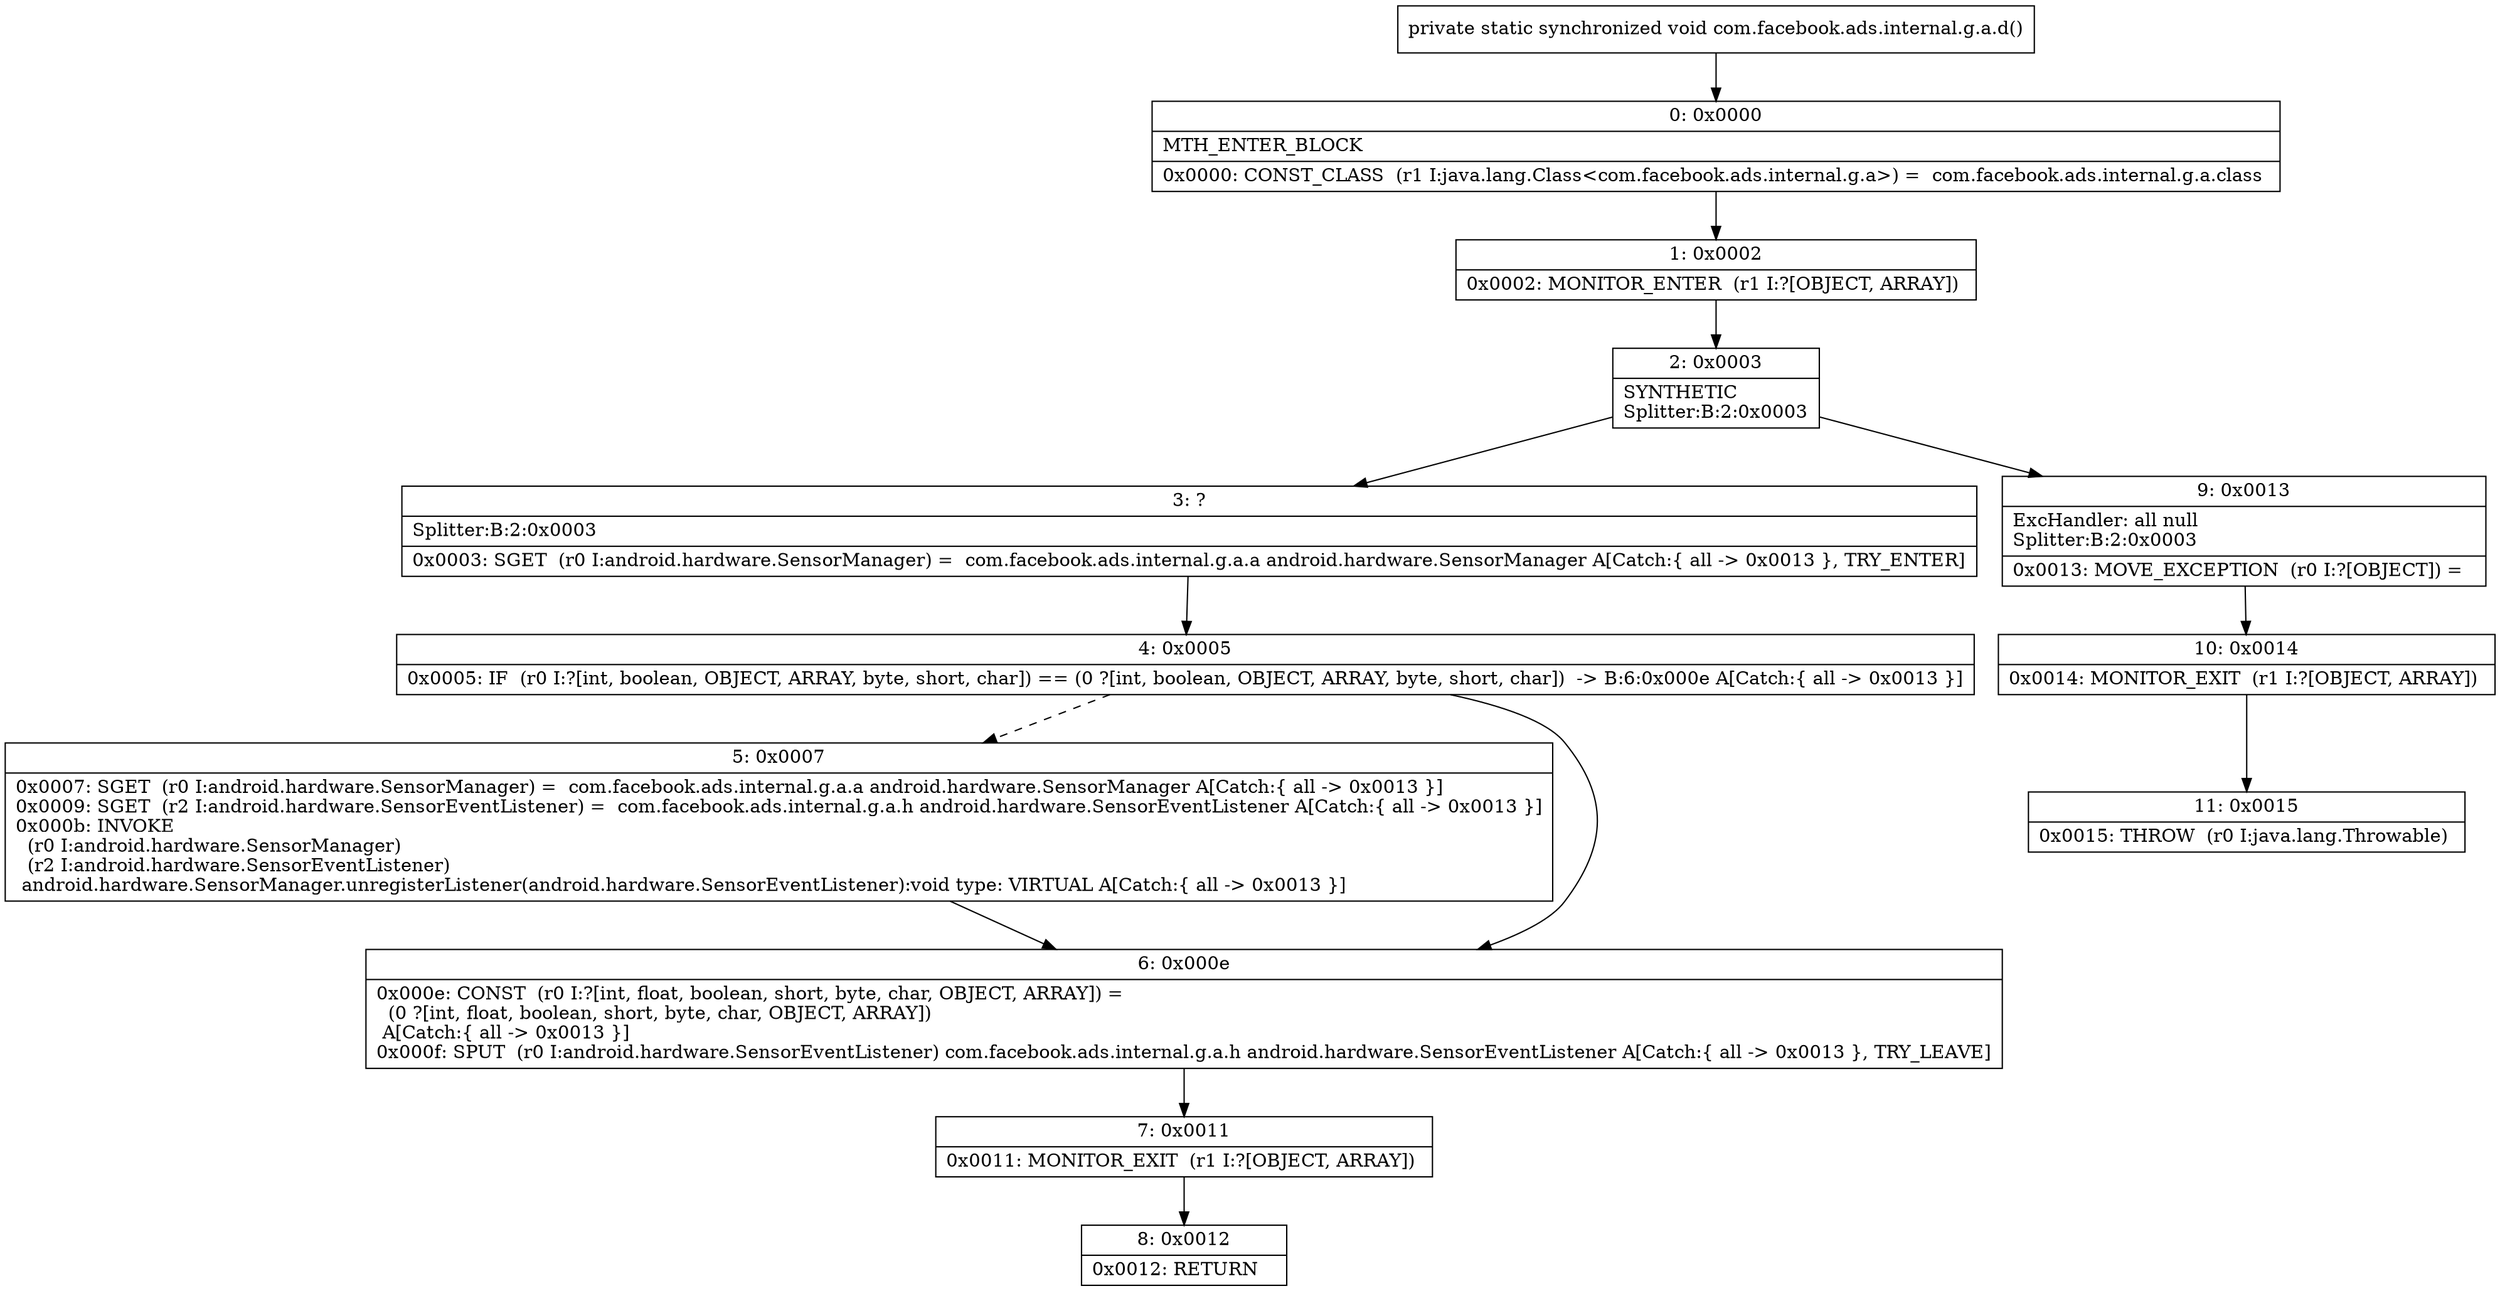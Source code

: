 digraph "CFG forcom.facebook.ads.internal.g.a.d()V" {
Node_0 [shape=record,label="{0\:\ 0x0000|MTH_ENTER_BLOCK\l|0x0000: CONST_CLASS  (r1 I:java.lang.Class\<com.facebook.ads.internal.g.a\>) =  com.facebook.ads.internal.g.a.class \l}"];
Node_1 [shape=record,label="{1\:\ 0x0002|0x0002: MONITOR_ENTER  (r1 I:?[OBJECT, ARRAY]) \l}"];
Node_2 [shape=record,label="{2\:\ 0x0003|SYNTHETIC\lSplitter:B:2:0x0003\l}"];
Node_3 [shape=record,label="{3\:\ ?|Splitter:B:2:0x0003\l|0x0003: SGET  (r0 I:android.hardware.SensorManager) =  com.facebook.ads.internal.g.a.a android.hardware.SensorManager A[Catch:\{ all \-\> 0x0013 \}, TRY_ENTER]\l}"];
Node_4 [shape=record,label="{4\:\ 0x0005|0x0005: IF  (r0 I:?[int, boolean, OBJECT, ARRAY, byte, short, char]) == (0 ?[int, boolean, OBJECT, ARRAY, byte, short, char])  \-\> B:6:0x000e A[Catch:\{ all \-\> 0x0013 \}]\l}"];
Node_5 [shape=record,label="{5\:\ 0x0007|0x0007: SGET  (r0 I:android.hardware.SensorManager) =  com.facebook.ads.internal.g.a.a android.hardware.SensorManager A[Catch:\{ all \-\> 0x0013 \}]\l0x0009: SGET  (r2 I:android.hardware.SensorEventListener) =  com.facebook.ads.internal.g.a.h android.hardware.SensorEventListener A[Catch:\{ all \-\> 0x0013 \}]\l0x000b: INVOKE  \l  (r0 I:android.hardware.SensorManager)\l  (r2 I:android.hardware.SensorEventListener)\l android.hardware.SensorManager.unregisterListener(android.hardware.SensorEventListener):void type: VIRTUAL A[Catch:\{ all \-\> 0x0013 \}]\l}"];
Node_6 [shape=record,label="{6\:\ 0x000e|0x000e: CONST  (r0 I:?[int, float, boolean, short, byte, char, OBJECT, ARRAY]) = \l  (0 ?[int, float, boolean, short, byte, char, OBJECT, ARRAY])\l A[Catch:\{ all \-\> 0x0013 \}]\l0x000f: SPUT  (r0 I:android.hardware.SensorEventListener) com.facebook.ads.internal.g.a.h android.hardware.SensorEventListener A[Catch:\{ all \-\> 0x0013 \}, TRY_LEAVE]\l}"];
Node_7 [shape=record,label="{7\:\ 0x0011|0x0011: MONITOR_EXIT  (r1 I:?[OBJECT, ARRAY]) \l}"];
Node_8 [shape=record,label="{8\:\ 0x0012|0x0012: RETURN   \l}"];
Node_9 [shape=record,label="{9\:\ 0x0013|ExcHandler: all null\lSplitter:B:2:0x0003\l|0x0013: MOVE_EXCEPTION  (r0 I:?[OBJECT]) =  \l}"];
Node_10 [shape=record,label="{10\:\ 0x0014|0x0014: MONITOR_EXIT  (r1 I:?[OBJECT, ARRAY]) \l}"];
Node_11 [shape=record,label="{11\:\ 0x0015|0x0015: THROW  (r0 I:java.lang.Throwable) \l}"];
MethodNode[shape=record,label="{private static synchronized void com.facebook.ads.internal.g.a.d() }"];
MethodNode -> Node_0;
Node_0 -> Node_1;
Node_1 -> Node_2;
Node_2 -> Node_3;
Node_2 -> Node_9;
Node_3 -> Node_4;
Node_4 -> Node_5[style=dashed];
Node_4 -> Node_6;
Node_5 -> Node_6;
Node_6 -> Node_7;
Node_7 -> Node_8;
Node_9 -> Node_10;
Node_10 -> Node_11;
}

